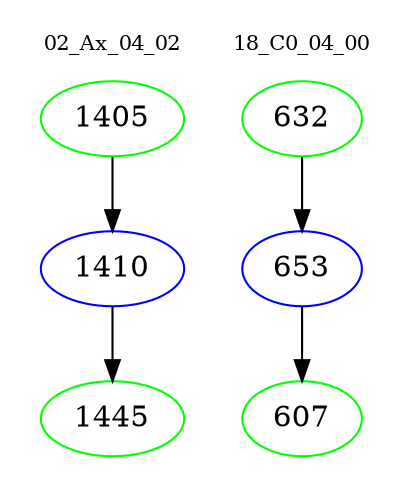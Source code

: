 digraph{
subgraph cluster_0 {
color = white
label = "02_Ax_04_02";
fontsize=10;
T0_1405 [label="1405", color="green"]
T0_1405 -> T0_1410 [color="black"]
T0_1410 [label="1410", color="blue"]
T0_1410 -> T0_1445 [color="black"]
T0_1445 [label="1445", color="green"]
}
subgraph cluster_1 {
color = white
label = "18_C0_04_00";
fontsize=10;
T1_632 [label="632", color="green"]
T1_632 -> T1_653 [color="black"]
T1_653 [label="653", color="blue"]
T1_653 -> T1_607 [color="black"]
T1_607 [label="607", color="green"]
}
}
